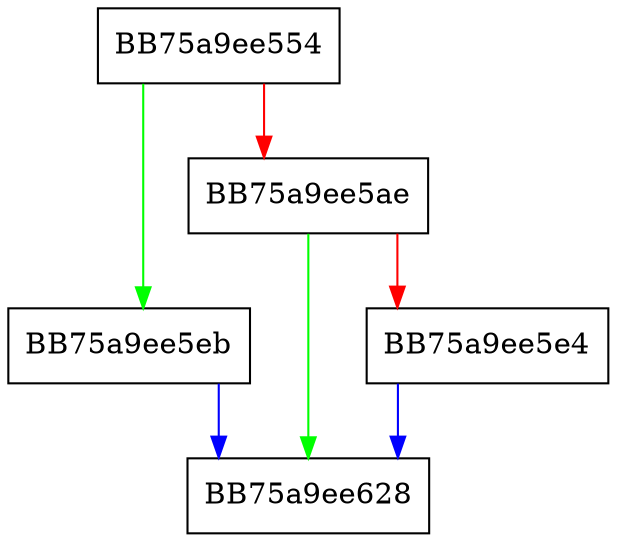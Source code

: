 digraph _Assign_cpp_exception_ptr_from_record {
  node [shape="box"];
  graph [splines=ortho];
  BB75a9ee554 -> BB75a9ee5eb [color="green"];
  BB75a9ee554 -> BB75a9ee5ae [color="red"];
  BB75a9ee5ae -> BB75a9ee628 [color="green"];
  BB75a9ee5ae -> BB75a9ee5e4 [color="red"];
  BB75a9ee5e4 -> BB75a9ee628 [color="blue"];
  BB75a9ee5eb -> BB75a9ee628 [color="blue"];
}